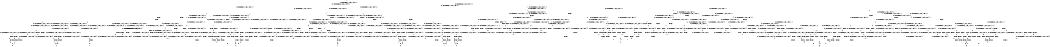 digraph BCG {
size = "7, 10.5";
center = TRUE;
node [shape = circle];
0 [peripheries = 2];
0 -> 1 [label = "EX !0 !ATOMIC_EXCH_BRANCH (1, +0, TRUE, +0, 1, TRUE) !{0, 1, 2}"];
0 -> 2 [label = "EX !2 !ATOMIC_EXCH_BRANCH (1, +1, TRUE, +1, 1, FALSE) !{0, 1, 2}"];
0 -> 3 [label = "EX !1 !ATOMIC_EXCH_BRANCH (1, +1, TRUE, +1, 1, FALSE) !{0, 1, 2}"];
0 -> 4 [label = "EX !0 !ATOMIC_EXCH_BRANCH (1, +0, TRUE, +0, 1, TRUE) !{0, 1, 2}"];
1 -> 1 [label = "EX !0 !ATOMIC_EXCH_BRANCH (1, +0, TRUE, +0, 1, TRUE) !{0, 1, 2}"];
1 -> 5 [label = "EX !2 !ATOMIC_EXCH_BRANCH (1, +1, TRUE, +1, 1, FALSE) !{0, 1, 2}"];
1 -> 6 [label = "EX !1 !ATOMIC_EXCH_BRANCH (1, +1, TRUE, +1, 1, FALSE) !{0, 1, 2}"];
1 -> 4 [label = "EX !0 !ATOMIC_EXCH_BRANCH (1, +0, TRUE, +0, 1, TRUE) !{0, 1, 2}"];
2 -> 7 [label = "EX !0 !ATOMIC_EXCH_BRANCH (1, +0, TRUE, +0, 1, FALSE) !{0, 1, 2}"];
2 -> 8 [label = "EX !1 !ATOMIC_EXCH_BRANCH (1, +1, TRUE, +1, 1, TRUE) !{0, 1, 2}"];
2 -> 9 [label = "TERMINATE !2"];
2 -> 10 [label = "EX !0 !ATOMIC_EXCH_BRANCH (1, +0, TRUE, +0, 1, FALSE) !{0, 1, 2}"];
3 -> 11 [label = "EX !0 !ATOMIC_EXCH_BRANCH (1, +0, TRUE, +0, 1, FALSE) !{0, 1, 2}"];
3 -> 12 [label = "EX !2 !ATOMIC_EXCH_BRANCH (1, +1, TRUE, +1, 1, TRUE) !{0, 1, 2}"];
3 -> 13 [label = "TERMINATE !1"];
3 -> 14 [label = "EX !0 !ATOMIC_EXCH_BRANCH (1, +0, TRUE, +0, 1, FALSE) !{0, 1, 2}"];
4 -> 15 [label = "EX !1 !ATOMIC_EXCH_BRANCH (1, +1, TRUE, +1, 1, FALSE) !{0, 1, 2}"];
4 -> 4 [label = "EX !0 !ATOMIC_EXCH_BRANCH (1, +0, TRUE, +0, 1, TRUE) !{0, 1, 2}"];
4 -> 16 [label = "EX !2 !ATOMIC_EXCH_BRANCH (1, +1, TRUE, +1, 1, FALSE) !{0, 1, 2}"];
4 -> 17 [label = "EX !1 !ATOMIC_EXCH_BRANCH (1, +1, TRUE, +1, 1, FALSE) !{0, 1, 2}"];
5 -> 7 [label = "EX !0 !ATOMIC_EXCH_BRANCH (1, +0, TRUE, +0, 1, FALSE) !{0, 1, 2}"];
5 -> 18 [label = "EX !1 !ATOMIC_EXCH_BRANCH (1, +1, TRUE, +1, 1, TRUE) !{0, 1, 2}"];
5 -> 19 [label = "TERMINATE !2"];
5 -> 10 [label = "EX !0 !ATOMIC_EXCH_BRANCH (1, +0, TRUE, +0, 1, FALSE) !{0, 1, 2}"];
6 -> 11 [label = "EX !0 !ATOMIC_EXCH_BRANCH (1, +0, TRUE, +0, 1, FALSE) !{0, 1, 2}"];
6 -> 20 [label = "EX !2 !ATOMIC_EXCH_BRANCH (1, +1, TRUE, +1, 1, TRUE) !{0, 1, 2}"];
6 -> 21 [label = "TERMINATE !1"];
6 -> 14 [label = "EX !0 !ATOMIC_EXCH_BRANCH (1, +0, TRUE, +0, 1, FALSE) !{0, 1, 2}"];
7 -> 22 [label = "EX !1 !ATOMIC_EXCH_BRANCH (1, +1, TRUE, +1, 1, FALSE) !{0, 1, 2}"];
7 -> 23 [label = "TERMINATE !0"];
7 -> 24 [label = "TERMINATE !2"];
8 -> 8 [label = "EX !1 !ATOMIC_EXCH_BRANCH (1, +1, TRUE, +1, 1, TRUE) !{0, 1, 2}"];
8 -> 25 [label = "EX !0 !ATOMIC_EXCH_BRANCH (1, +0, TRUE, +0, 1, FALSE) !{0, 1, 2}"];
8 -> 26 [label = "TERMINATE !2"];
8 -> 27 [label = "EX !0 !ATOMIC_EXCH_BRANCH (1, +0, TRUE, +0, 1, FALSE) !{0, 1, 2}"];
9 -> 28 [label = "EX !0 !ATOMIC_EXCH_BRANCH (1, +0, TRUE, +0, 1, FALSE) !{0, 1}"];
9 -> 29 [label = "EX !1 !ATOMIC_EXCH_BRANCH (1, +1, TRUE, +1, 1, TRUE) !{0, 1}"];
9 -> 30 [label = "EX !0 !ATOMIC_EXCH_BRANCH (1, +0, TRUE, +0, 1, FALSE) !{0, 1}"];
10 -> 31 [label = "EX !1 !ATOMIC_EXCH_BRANCH (1, +1, TRUE, +1, 1, FALSE) !{0, 1, 2}"];
10 -> 32 [label = "EX !1 !ATOMIC_EXCH_BRANCH (1, +1, TRUE, +1, 1, FALSE) !{0, 1, 2}"];
10 -> 33 [label = "TERMINATE !0"];
10 -> 34 [label = "TERMINATE !2"];
11 -> 22 [label = "EX !2 !ATOMIC_EXCH_BRANCH (1, +1, TRUE, +1, 1, FALSE) !{0, 1, 2}"];
11 -> 35 [label = "TERMINATE !0"];
11 -> 36 [label = "TERMINATE !1"];
12 -> 12 [label = "EX !2 !ATOMIC_EXCH_BRANCH (1, +1, TRUE, +1, 1, TRUE) !{0, 1, 2}"];
12 -> 37 [label = "EX !0 !ATOMIC_EXCH_BRANCH (1, +0, TRUE, +0, 1, FALSE) !{0, 1, 2}"];
12 -> 38 [label = "TERMINATE !1"];
12 -> 39 [label = "EX !0 !ATOMIC_EXCH_BRANCH (1, +0, TRUE, +0, 1, FALSE) !{0, 1, 2}"];
13 -> 40 [label = "EX !0 !ATOMIC_EXCH_BRANCH (1, +0, TRUE, +0, 1, FALSE) !{0, 2}"];
13 -> 41 [label = "EX !2 !ATOMIC_EXCH_BRANCH (1, +1, TRUE, +1, 1, TRUE) !{0, 2}"];
13 -> 42 [label = "EX !0 !ATOMIC_EXCH_BRANCH (1, +0, TRUE, +0, 1, FALSE) !{0, 2}"];
14 -> 32 [label = "EX !2 !ATOMIC_EXCH_BRANCH (1, +1, TRUE, +1, 1, FALSE) !{0, 1, 2}"];
14 -> 43 [label = "TERMINATE !0"];
14 -> 44 [label = "TERMINATE !1"];
15 -> 45 [label = "EX !2 !ATOMIC_EXCH_BRANCH (1, +1, TRUE, +1, 1, TRUE) !{0, 1, 2}"];
15 -> 46 [label = "EX !0 !ATOMIC_EXCH_BRANCH (1, +0, TRUE, +0, 1, FALSE) !{0, 1, 2}"];
15 -> 47 [label = "EX !2 !ATOMIC_EXCH_BRANCH (1, +1, TRUE, +1, 1, TRUE) !{0, 1, 2}"];
15 -> 48 [label = "TERMINATE !1"];
16 -> 49 [label = "EX !1 !ATOMIC_EXCH_BRANCH (1, +1, TRUE, +1, 1, TRUE) !{0, 1, 2}"];
16 -> 10 [label = "EX !0 !ATOMIC_EXCH_BRANCH (1, +0, TRUE, +0, 1, FALSE) !{0, 1, 2}"];
16 -> 50 [label = "EX !1 !ATOMIC_EXCH_BRANCH (1, +1, TRUE, +1, 1, TRUE) !{0, 1, 2}"];
16 -> 51 [label = "TERMINATE !2"];
17 -> 14 [label = "EX !0 !ATOMIC_EXCH_BRANCH (1, +0, TRUE, +0, 1, FALSE) !{0, 1, 2}"];
17 -> 52 [label = "EX !2 !ATOMIC_EXCH_BRANCH (1, +1, TRUE, +1, 1, TRUE) !{0, 1, 2}"];
17 -> 53 [label = "TERMINATE !1"];
18 -> 25 [label = "EX !0 !ATOMIC_EXCH_BRANCH (1, +0, TRUE, +0, 1, FALSE) !{0, 1, 2}"];
18 -> 18 [label = "EX !1 !ATOMIC_EXCH_BRANCH (1, +1, TRUE, +1, 1, TRUE) !{0, 1, 2}"];
18 -> 54 [label = "TERMINATE !2"];
18 -> 27 [label = "EX !0 !ATOMIC_EXCH_BRANCH (1, +0, TRUE, +0, 1, FALSE) !{0, 1, 2}"];
19 -> 28 [label = "EX !0 !ATOMIC_EXCH_BRANCH (1, +0, TRUE, +0, 1, FALSE) !{0, 1}"];
19 -> 55 [label = "EX !1 !ATOMIC_EXCH_BRANCH (1, +1, TRUE, +1, 1, TRUE) !{0, 1}"];
19 -> 30 [label = "EX !0 !ATOMIC_EXCH_BRANCH (1, +0, TRUE, +0, 1, FALSE) !{0, 1}"];
20 -> 37 [label = "EX !0 !ATOMIC_EXCH_BRANCH (1, +0, TRUE, +0, 1, FALSE) !{0, 1, 2}"];
20 -> 20 [label = "EX !2 !ATOMIC_EXCH_BRANCH (1, +1, TRUE, +1, 1, TRUE) !{0, 1, 2}"];
20 -> 56 [label = "TERMINATE !1"];
20 -> 39 [label = "EX !0 !ATOMIC_EXCH_BRANCH (1, +0, TRUE, +0, 1, FALSE) !{0, 1, 2}"];
21 -> 40 [label = "EX !0 !ATOMIC_EXCH_BRANCH (1, +0, TRUE, +0, 1, FALSE) !{0, 2}"];
21 -> 57 [label = "EX !2 !ATOMIC_EXCH_BRANCH (1, +1, TRUE, +1, 1, TRUE) !{0, 2}"];
21 -> 42 [label = "EX !0 !ATOMIC_EXCH_BRANCH (1, +0, TRUE, +0, 1, FALSE) !{0, 2}"];
22 -> 58 [label = "TERMINATE !0"];
22 -> 59 [label = "TERMINATE !2"];
22 -> 60 [label = "TERMINATE !1"];
23 -> 61 [label = "EX !1 !ATOMIC_EXCH_BRANCH (1, +1, TRUE, +1, 1, FALSE) !{1, 2}"];
23 -> 62 [label = "TERMINATE !2"];
23 -> 63 [label = "EX !1 !ATOMIC_EXCH_BRANCH (1, +1, TRUE, +1, 1, FALSE) !{1, 2}"];
24 -> 64 [label = "EX !1 !ATOMIC_EXCH_BRANCH (1, +1, TRUE, +1, 1, FALSE) !{0, 1}"];
24 -> 65 [label = "TERMINATE !0"];
25 -> 22 [label = "EX !1 !ATOMIC_EXCH_BRANCH (1, +1, TRUE, +1, 1, FALSE) !{0, 1, 2}"];
25 -> 66 [label = "TERMINATE !0"];
25 -> 67 [label = "TERMINATE !2"];
26 -> 29 [label = "EX !1 !ATOMIC_EXCH_BRANCH (1, +1, TRUE, +1, 1, TRUE) !{0, 1}"];
26 -> 68 [label = "EX !0 !ATOMIC_EXCH_BRANCH (1, +0, TRUE, +0, 1, FALSE) !{0, 1}"];
26 -> 69 [label = "EX !0 !ATOMIC_EXCH_BRANCH (1, +0, TRUE, +0, 1, FALSE) !{0, 1}"];
27 -> 31 [label = "EX !1 !ATOMIC_EXCH_BRANCH (1, +1, TRUE, +1, 1, FALSE) !{0, 1, 2}"];
27 -> 32 [label = "EX !1 !ATOMIC_EXCH_BRANCH (1, +1, TRUE, +1, 1, FALSE) !{0, 1, 2}"];
27 -> 70 [label = "TERMINATE !0"];
27 -> 71 [label = "TERMINATE !2"];
28 -> 64 [label = "EX !1 !ATOMIC_EXCH_BRANCH (1, +1, TRUE, +1, 1, FALSE) !{0, 1}"];
28 -> 65 [label = "TERMINATE !0"];
29 -> 29 [label = "EX !1 !ATOMIC_EXCH_BRANCH (1, +1, TRUE, +1, 1, TRUE) !{0, 1}"];
29 -> 68 [label = "EX !0 !ATOMIC_EXCH_BRANCH (1, +0, TRUE, +0, 1, FALSE) !{0, 1}"];
29 -> 69 [label = "EX !0 !ATOMIC_EXCH_BRANCH (1, +0, TRUE, +0, 1, FALSE) !{0, 1}"];
30 -> 72 [label = "EX !1 !ATOMIC_EXCH_BRANCH (1, +1, TRUE, +1, 1, FALSE) !{0, 1}"];
30 -> 73 [label = "EX !1 !ATOMIC_EXCH_BRANCH (1, +1, TRUE, +1, 1, FALSE) !{0, 1}"];
30 -> 74 [label = "TERMINATE !0"];
31 -> 75 [label = "TERMINATE !0"];
31 -> 76 [label = "TERMINATE !2"];
31 -> 77 [label = "TERMINATE !1"];
32 -> 78 [label = "TERMINATE !0"];
32 -> 79 [label = "TERMINATE !2"];
32 -> 80 [label = "TERMINATE !1"];
33 -> 81 [label = "EX !1 !ATOMIC_EXCH_BRANCH (1, +1, TRUE, +1, 1, FALSE) !{1, 2}"];
33 -> 82 [label = "TERMINATE !2"];
34 -> 83 [label = "EX !1 !ATOMIC_EXCH_BRANCH (1, +1, TRUE, +1, 1, FALSE) !{0, 1}"];
34 -> 84 [label = "TERMINATE !0"];
35 -> 61 [label = "EX !2 !ATOMIC_EXCH_BRANCH (1, +1, TRUE, +1, 1, FALSE) !{1, 2}"];
35 -> 85 [label = "TERMINATE !1"];
36 -> 86 [label = "EX !2 !ATOMIC_EXCH_BRANCH (1, +1, TRUE, +1, 1, FALSE) !{0, 2}"];
36 -> 87 [label = "TERMINATE !0"];
37 -> 22 [label = "EX !2 !ATOMIC_EXCH_BRANCH (1, +1, TRUE, +1, 1, FALSE) !{0, 1, 2}"];
37 -> 88 [label = "TERMINATE !0"];
37 -> 89 [label = "TERMINATE !1"];
38 -> 41 [label = "EX !2 !ATOMIC_EXCH_BRANCH (1, +1, TRUE, +1, 1, TRUE) !{0, 2}"];
38 -> 90 [label = "EX !0 !ATOMIC_EXCH_BRANCH (1, +0, TRUE, +0, 1, FALSE) !{0, 2}"];
38 -> 91 [label = "EX !0 !ATOMIC_EXCH_BRANCH (1, +0, TRUE, +0, 1, FALSE) !{0, 2}"];
39 -> 32 [label = "EX !2 !ATOMIC_EXCH_BRANCH (1, +1, TRUE, +1, 1, FALSE) !{0, 1, 2}"];
39 -> 92 [label = "TERMINATE !0"];
39 -> 93 [label = "TERMINATE !1"];
40 -> 86 [label = "EX !2 !ATOMIC_EXCH_BRANCH (1, +1, TRUE, +1, 1, FALSE) !{0, 2}"];
40 -> 87 [label = "TERMINATE !0"];
41 -> 41 [label = "EX !2 !ATOMIC_EXCH_BRANCH (1, +1, TRUE, +1, 1, TRUE) !{0, 2}"];
41 -> 90 [label = "EX !0 !ATOMIC_EXCH_BRANCH (1, +0, TRUE, +0, 1, FALSE) !{0, 2}"];
41 -> 91 [label = "EX !0 !ATOMIC_EXCH_BRANCH (1, +0, TRUE, +0, 1, FALSE) !{0, 2}"];
42 -> 94 [label = "EX !2 !ATOMIC_EXCH_BRANCH (1, +1, TRUE, +1, 1, FALSE) !{0, 2}"];
42 -> 95 [label = "EX !2 !ATOMIC_EXCH_BRANCH (1, +1, TRUE, +1, 1, FALSE) !{0, 2}"];
42 -> 96 [label = "TERMINATE !0"];
43 -> 81 [label = "EX !2 !ATOMIC_EXCH_BRANCH (1, +1, TRUE, +1, 1, FALSE) !{1, 2}"];
43 -> 97 [label = "TERMINATE !1"];
44 -> 98 [label = "EX !2 !ATOMIC_EXCH_BRANCH (1, +1, TRUE, +1, 1, FALSE) !{0, 2}"];
44 -> 99 [label = "TERMINATE !0"];
45 -> 100 [label = "EX !0 !ATOMIC_EXCH_BRANCH (1, +0, TRUE, +0, 1, FALSE) !{0, 1, 2}"];
45 -> 45 [label = "EX !2 !ATOMIC_EXCH_BRANCH (1, +1, TRUE, +1, 1, TRUE) !{0, 1, 2}"];
45 -> 101 [label = "TERMINATE !1"];
45 -> 39 [label = "EX !0 !ATOMIC_EXCH_BRANCH (1, +0, TRUE, +0, 1, FALSE) !{0, 1, 2}"];
46 -> 102 [label = "EX !2 !ATOMIC_EXCH_BRANCH (1, +1, TRUE, +1, 1, FALSE) !{0, 1, 2}"];
46 -> 31 [label = "EX !2 !ATOMIC_EXCH_BRANCH (1, +1, TRUE, +1, 1, FALSE) !{0, 1, 2}"];
46 -> 103 [label = "TERMINATE !0"];
46 -> 104 [label = "TERMINATE !1"];
47 -> 45 [label = "EX !2 !ATOMIC_EXCH_BRANCH (1, +1, TRUE, +1, 1, TRUE) !{0, 1, 2}"];
47 -> 105 [label = "EX !0 !ATOMIC_EXCH_BRANCH (1, +0, TRUE, +0, 1, FALSE) !{0, 1, 2}"];
47 -> 47 [label = "EX !2 !ATOMIC_EXCH_BRANCH (1, +1, TRUE, +1, 1, TRUE) !{0, 1, 2}"];
47 -> 106 [label = "TERMINATE !1"];
48 -> 107 [label = "EX !0 !ATOMIC_EXCH_BRANCH (1, +0, TRUE, +0, 1, FALSE) !{0, 2}"];
48 -> 108 [label = "EX !2 !ATOMIC_EXCH_BRANCH (1, +1, TRUE, +1, 1, TRUE) !{0, 2}"];
49 -> 109 [label = "EX !0 !ATOMIC_EXCH_BRANCH (1, +0, TRUE, +0, 1, FALSE) !{0, 1, 2}"];
49 -> 49 [label = "EX !1 !ATOMIC_EXCH_BRANCH (1, +1, TRUE, +1, 1, TRUE) !{0, 1, 2}"];
49 -> 110 [label = "TERMINATE !2"];
50 -> 49 [label = "EX !1 !ATOMIC_EXCH_BRANCH (1, +1, TRUE, +1, 1, TRUE) !{0, 1, 2}"];
50 -> 27 [label = "EX !0 !ATOMIC_EXCH_BRANCH (1, +0, TRUE, +0, 1, FALSE) !{0, 1, 2}"];
50 -> 50 [label = "EX !1 !ATOMIC_EXCH_BRANCH (1, +1, TRUE, +1, 1, TRUE) !{0, 1, 2}"];
50 -> 111 [label = "TERMINATE !2"];
51 -> 112 [label = "EX !0 !ATOMIC_EXCH_BRANCH (1, +0, TRUE, +0, 1, FALSE) !{0, 1}"];
51 -> 113 [label = "EX !1 !ATOMIC_EXCH_BRANCH (1, +1, TRUE, +1, 1, TRUE) !{0, 1}"];
52 -> 39 [label = "EX !0 !ATOMIC_EXCH_BRANCH (1, +0, TRUE, +0, 1, FALSE) !{0, 1, 2}"];
52 -> 52 [label = "EX !2 !ATOMIC_EXCH_BRANCH (1, +1, TRUE, +1, 1, TRUE) !{0, 1, 2}"];
52 -> 114 [label = "TERMINATE !1"];
53 -> 115 [label = "EX !0 !ATOMIC_EXCH_BRANCH (1, +0, TRUE, +0, 1, FALSE) !{0, 2}"];
53 -> 116 [label = "EX !2 !ATOMIC_EXCH_BRANCH (1, +1, TRUE, +1, 1, TRUE) !{0, 2}"];
54 -> 68 [label = "EX !0 !ATOMIC_EXCH_BRANCH (1, +0, TRUE, +0, 1, FALSE) !{0, 1}"];
54 -> 55 [label = "EX !1 !ATOMIC_EXCH_BRANCH (1, +1, TRUE, +1, 1, TRUE) !{0, 1}"];
54 -> 69 [label = "EX !0 !ATOMIC_EXCH_BRANCH (1, +0, TRUE, +0, 1, FALSE) !{0, 1}"];
55 -> 68 [label = "EX !0 !ATOMIC_EXCH_BRANCH (1, +0, TRUE, +0, 1, FALSE) !{0, 1}"];
55 -> 55 [label = "EX !1 !ATOMIC_EXCH_BRANCH (1, +1, TRUE, +1, 1, TRUE) !{0, 1}"];
55 -> 69 [label = "EX !0 !ATOMIC_EXCH_BRANCH (1, +0, TRUE, +0, 1, FALSE) !{0, 1}"];
56 -> 90 [label = "EX !0 !ATOMIC_EXCH_BRANCH (1, +0, TRUE, +0, 1, FALSE) !{0, 2}"];
56 -> 57 [label = "EX !2 !ATOMIC_EXCH_BRANCH (1, +1, TRUE, +1, 1, TRUE) !{0, 2}"];
56 -> 91 [label = "EX !0 !ATOMIC_EXCH_BRANCH (1, +0, TRUE, +0, 1, FALSE) !{0, 2}"];
57 -> 90 [label = "EX !0 !ATOMIC_EXCH_BRANCH (1, +0, TRUE, +0, 1, FALSE) !{0, 2}"];
57 -> 57 [label = "EX !2 !ATOMIC_EXCH_BRANCH (1, +1, TRUE, +1, 1, TRUE) !{0, 2}"];
57 -> 91 [label = "EX !0 !ATOMIC_EXCH_BRANCH (1, +0, TRUE, +0, 1, FALSE) !{0, 2}"];
58 -> 117 [label = "TERMINATE !2"];
58 -> 118 [label = "TERMINATE !1"];
59 -> 119 [label = "TERMINATE !0"];
59 -> 120 [label = "TERMINATE !1"];
60 -> 121 [label = "TERMINATE !0"];
60 -> 122 [label = "TERMINATE !2"];
61 -> 117 [label = "TERMINATE !2"];
61 -> 118 [label = "TERMINATE !1"];
62 -> 123 [label = "EX !1 !ATOMIC_EXCH_BRANCH (1, +1, TRUE, +1, 1, FALSE) !{1}"];
62 -> 124 [label = "EX !1 !ATOMIC_EXCH_BRANCH (1, +1, TRUE, +1, 1, FALSE) !{1}"];
63 -> 125 [label = "TERMINATE !2"];
63 -> 126 [label = "TERMINATE !1"];
64 -> 119 [label = "TERMINATE !0"];
64 -> 120 [label = "TERMINATE !1"];
65 -> 123 [label = "EX !1 !ATOMIC_EXCH_BRANCH (1, +1, TRUE, +1, 1, FALSE) !{1}"];
65 -> 124 [label = "EX !1 !ATOMIC_EXCH_BRANCH (1, +1, TRUE, +1, 1, FALSE) !{1}"];
66 -> 61 [label = "EX !1 !ATOMIC_EXCH_BRANCH (1, +1, TRUE, +1, 1, FALSE) !{1, 2}"];
66 -> 127 [label = "TERMINATE !2"];
66 -> 63 [label = "EX !1 !ATOMIC_EXCH_BRANCH (1, +1, TRUE, +1, 1, FALSE) !{1, 2}"];
67 -> 64 [label = "EX !1 !ATOMIC_EXCH_BRANCH (1, +1, TRUE, +1, 1, FALSE) !{0, 1}"];
67 -> 128 [label = "TERMINATE !0"];
68 -> 64 [label = "EX !1 !ATOMIC_EXCH_BRANCH (1, +1, TRUE, +1, 1, FALSE) !{0, 1}"];
68 -> 128 [label = "TERMINATE !0"];
69 -> 72 [label = "EX !1 !ATOMIC_EXCH_BRANCH (1, +1, TRUE, +1, 1, FALSE) !{0, 1}"];
69 -> 73 [label = "EX !1 !ATOMIC_EXCH_BRANCH (1, +1, TRUE, +1, 1, FALSE) !{0, 1}"];
69 -> 129 [label = "TERMINATE !0"];
70 -> 81 [label = "EX !1 !ATOMIC_EXCH_BRANCH (1, +1, TRUE, +1, 1, FALSE) !{1, 2}"];
70 -> 130 [label = "TERMINATE !2"];
71 -> 83 [label = "EX !1 !ATOMIC_EXCH_BRANCH (1, +1, TRUE, +1, 1, FALSE) !{0, 1}"];
71 -> 131 [label = "TERMINATE !0"];
72 -> 132 [label = "TERMINATE !0"];
72 -> 133 [label = "TERMINATE !1"];
73 -> 134 [label = "TERMINATE !0"];
73 -> 135 [label = "TERMINATE !1"];
74 -> 136 [label = "EX !1 !ATOMIC_EXCH_BRANCH (1, +1, TRUE, +1, 1, FALSE) !{1}"];
75 -> 137 [label = "TERMINATE !2"];
75 -> 138 [label = "TERMINATE !1"];
76 -> 139 [label = "TERMINATE !0"];
76 -> 140 [label = "TERMINATE !1"];
77 -> 141 [label = "TERMINATE !0"];
77 -> 142 [label = "TERMINATE !2"];
78 -> 143 [label = "TERMINATE !2"];
78 -> 144 [label = "TERMINATE !1"];
79 -> 145 [label = "TERMINATE !0"];
79 -> 146 [label = "TERMINATE !1"];
80 -> 147 [label = "TERMINATE !0"];
80 -> 148 [label = "TERMINATE !2"];
81 -> 143 [label = "TERMINATE !2"];
81 -> 144 [label = "TERMINATE !1"];
82 -> 149 [label = "EX !1 !ATOMIC_EXCH_BRANCH (1, +1, TRUE, +1, 1, FALSE) !{1}"];
83 -> 145 [label = "TERMINATE !0"];
83 -> 146 [label = "TERMINATE !1"];
84 -> 149 [label = "EX !1 !ATOMIC_EXCH_BRANCH (1, +1, TRUE, +1, 1, FALSE) !{1}"];
85 -> 150 [label = "EX !2 !ATOMIC_EXCH_BRANCH (1, +1, TRUE, +1, 1, FALSE) !{2}"];
85 -> 151 [label = "EX !2 !ATOMIC_EXCH_BRANCH (1, +1, TRUE, +1, 1, FALSE) !{2}"];
86 -> 121 [label = "TERMINATE !0"];
86 -> 122 [label = "TERMINATE !2"];
87 -> 150 [label = "EX !2 !ATOMIC_EXCH_BRANCH (1, +1, TRUE, +1, 1, FALSE) !{2}"];
87 -> 151 [label = "EX !2 !ATOMIC_EXCH_BRANCH (1, +1, TRUE, +1, 1, FALSE) !{2}"];
88 -> 61 [label = "EX !2 !ATOMIC_EXCH_BRANCH (1, +1, TRUE, +1, 1, FALSE) !{1, 2}"];
88 -> 152 [label = "TERMINATE !1"];
89 -> 86 [label = "EX !2 !ATOMIC_EXCH_BRANCH (1, +1, TRUE, +1, 1, FALSE) !{0, 2}"];
89 -> 153 [label = "TERMINATE !0"];
90 -> 86 [label = "EX !2 !ATOMIC_EXCH_BRANCH (1, +1, TRUE, +1, 1, FALSE) !{0, 2}"];
90 -> 153 [label = "TERMINATE !0"];
91 -> 94 [label = "EX !2 !ATOMIC_EXCH_BRANCH (1, +1, TRUE, +1, 1, FALSE) !{0, 2}"];
91 -> 95 [label = "EX !2 !ATOMIC_EXCH_BRANCH (1, +1, TRUE, +1, 1, FALSE) !{0, 2}"];
91 -> 154 [label = "TERMINATE !0"];
92 -> 81 [label = "EX !2 !ATOMIC_EXCH_BRANCH (1, +1, TRUE, +1, 1, FALSE) !{1, 2}"];
92 -> 155 [label = "TERMINATE !1"];
93 -> 98 [label = "EX !2 !ATOMIC_EXCH_BRANCH (1, +1, TRUE, +1, 1, FALSE) !{0, 2}"];
93 -> 156 [label = "TERMINATE !0"];
94 -> 157 [label = "TERMINATE !0"];
94 -> 158 [label = "TERMINATE !2"];
95 -> 159 [label = "TERMINATE !0"];
95 -> 160 [label = "TERMINATE !2"];
96 -> 161 [label = "EX !2 !ATOMIC_EXCH_BRANCH (1, +1, TRUE, +1, 1, FALSE) !{2}"];
97 -> 162 [label = "EX !2 !ATOMIC_EXCH_BRANCH (1, +1, TRUE, +1, 1, FALSE) !{2}"];
98 -> 147 [label = "TERMINATE !0"];
98 -> 148 [label = "TERMINATE !2"];
99 -> 162 [label = "EX !2 !ATOMIC_EXCH_BRANCH (1, +1, TRUE, +1, 1, FALSE) !{2}"];
100 -> 102 [label = "EX !2 !ATOMIC_EXCH_BRANCH (1, +1, TRUE, +1, 1, FALSE) !{0, 1, 2}"];
100 -> 163 [label = "TERMINATE !0"];
100 -> 164 [label = "TERMINATE !1"];
101 -> 165 [label = "EX !0 !ATOMIC_EXCH_BRANCH (1, +0, TRUE, +0, 1, FALSE) !{0, 2}"];
101 -> 166 [label = "EX !2 !ATOMIC_EXCH_BRANCH (1, +1, TRUE, +1, 1, TRUE) !{0, 2}"];
102 -> 167 [label = "TERMINATE !0"];
102 -> 168 [label = "TERMINATE !2"];
102 -> 169 [label = "TERMINATE !1"];
103 -> 170 [label = "EX !2 !ATOMIC_EXCH_BRANCH (1, +1, TRUE, +1, 1, FALSE) !{1, 2}"];
103 -> 171 [label = "TERMINATE !1"];
104 -> 172 [label = "EX !2 !ATOMIC_EXCH_BRANCH (1, +1, TRUE, +1, 1, FALSE) !{0, 2}"];
104 -> 173 [label = "TERMINATE !0"];
105 -> 102 [label = "EX !2 !ATOMIC_EXCH_BRANCH (1, +1, TRUE, +1, 1, FALSE) !{0, 1, 2}"];
105 -> 31 [label = "EX !2 !ATOMIC_EXCH_BRANCH (1, +1, TRUE, +1, 1, FALSE) !{0, 1, 2}"];
105 -> 174 [label = "TERMINATE !0"];
105 -> 175 [label = "TERMINATE !1"];
106 -> 176 [label = "EX !0 !ATOMIC_EXCH_BRANCH (1, +0, TRUE, +0, 1, FALSE) !{0, 2}"];
106 -> 108 [label = "EX !2 !ATOMIC_EXCH_BRANCH (1, +1, TRUE, +1, 1, TRUE) !{0, 2}"];
107 -> 172 [label = "EX !2 !ATOMIC_EXCH_BRANCH (1, +1, TRUE, +1, 1, FALSE) !{0, 2}"];
107 -> 173 [label = "TERMINATE !0"];
108 -> 176 [label = "EX !0 !ATOMIC_EXCH_BRANCH (1, +0, TRUE, +0, 1, FALSE) !{0, 2}"];
108 -> 108 [label = "EX !2 !ATOMIC_EXCH_BRANCH (1, +1, TRUE, +1, 1, TRUE) !{0, 2}"];
109 -> 31 [label = "EX !1 !ATOMIC_EXCH_BRANCH (1, +1, TRUE, +1, 1, FALSE) !{0, 1, 2}"];
109 -> 177 [label = "TERMINATE !0"];
109 -> 178 [label = "TERMINATE !2"];
110 -> 179 [label = "EX !0 !ATOMIC_EXCH_BRANCH (1, +0, TRUE, +0, 1, FALSE) !{0, 1}"];
110 -> 180 [label = "EX !1 !ATOMIC_EXCH_BRANCH (1, +1, TRUE, +1, 1, TRUE) !{0, 1}"];
111 -> 181 [label = "EX !0 !ATOMIC_EXCH_BRANCH (1, +0, TRUE, +0, 1, FALSE) !{0, 1}"];
111 -> 113 [label = "EX !1 !ATOMIC_EXCH_BRANCH (1, +1, TRUE, +1, 1, TRUE) !{0, 1}"];
112 -> 83 [label = "EX !1 !ATOMIC_EXCH_BRANCH (1, +1, TRUE, +1, 1, FALSE) !{0, 1}"];
112 -> 84 [label = "TERMINATE !0"];
113 -> 181 [label = "EX !0 !ATOMIC_EXCH_BRANCH (1, +0, TRUE, +0, 1, FALSE) !{0, 1}"];
113 -> 113 [label = "EX !1 !ATOMIC_EXCH_BRANCH (1, +1, TRUE, +1, 1, TRUE) !{0, 1}"];
114 -> 182 [label = "EX !0 !ATOMIC_EXCH_BRANCH (1, +0, TRUE, +0, 1, FALSE) !{0, 2}"];
114 -> 116 [label = "EX !2 !ATOMIC_EXCH_BRANCH (1, +1, TRUE, +1, 1, TRUE) !{0, 2}"];
115 -> 98 [label = "EX !2 !ATOMIC_EXCH_BRANCH (1, +1, TRUE, +1, 1, FALSE) !{0, 2}"];
115 -> 99 [label = "TERMINATE !0"];
116 -> 182 [label = "EX !0 !ATOMIC_EXCH_BRANCH (1, +0, TRUE, +0, 1, FALSE) !{0, 2}"];
116 -> 116 [label = "EX !2 !ATOMIC_EXCH_BRANCH (1, +1, TRUE, +1, 1, TRUE) !{0, 2}"];
117 -> 183 [label = "TERMINATE !1"];
118 -> 184 [label = "TERMINATE !2"];
119 -> 183 [label = "TERMINATE !1"];
120 -> 185 [label = "TERMINATE !0"];
121 -> 184 [label = "TERMINATE !2"];
122 -> 185 [label = "TERMINATE !0"];
123 -> 183 [label = "TERMINATE !1"];
124 -> 186 [label = "TERMINATE !1"];
125 -> 187 [label = "TERMINATE !1"];
126 -> 188 [label = "TERMINATE !2"];
127 -> 123 [label = "EX !1 !ATOMIC_EXCH_BRANCH (1, +1, TRUE, +1, 1, FALSE) !{1}"];
127 -> 124 [label = "EX !1 !ATOMIC_EXCH_BRANCH (1, +1, TRUE, +1, 1, FALSE) !{1}"];
128 -> 123 [label = "EX !1 !ATOMIC_EXCH_BRANCH (1, +1, TRUE, +1, 1, FALSE) !{1}"];
128 -> 124 [label = "EX !1 !ATOMIC_EXCH_BRANCH (1, +1, TRUE, +1, 1, FALSE) !{1}"];
129 -> 136 [label = "EX !1 !ATOMIC_EXCH_BRANCH (1, +1, TRUE, +1, 1, FALSE) !{1}"];
130 -> 149 [label = "EX !1 !ATOMIC_EXCH_BRANCH (1, +1, TRUE, +1, 1, FALSE) !{1}"];
131 -> 149 [label = "EX !1 !ATOMIC_EXCH_BRANCH (1, +1, TRUE, +1, 1, FALSE) !{1}"];
132 -> 189 [label = "TERMINATE !1"];
133 -> 190 [label = "TERMINATE !0"];
134 -> 191 [label = "TERMINATE !1"];
135 -> 192 [label = "TERMINATE !0"];
136 -> 191 [label = "TERMINATE !1"];
137 -> 193 [label = "TERMINATE !1"];
138 -> 194 [label = "TERMINATE !2"];
139 -> 193 [label = "TERMINATE !1"];
140 -> 195 [label = "TERMINATE !0"];
141 -> 194 [label = "TERMINATE !2"];
142 -> 195 [label = "TERMINATE !0"];
143 -> 196 [label = "TERMINATE !1"];
144 -> 197 [label = "TERMINATE !2"];
145 -> 196 [label = "TERMINATE !1"];
146 -> 198 [label = "TERMINATE !0"];
147 -> 197 [label = "TERMINATE !2"];
148 -> 198 [label = "TERMINATE !0"];
149 -> 196 [label = "TERMINATE !1"];
150 -> 184 [label = "TERMINATE !2"];
151 -> 199 [label = "TERMINATE !2"];
152 -> 150 [label = "EX !2 !ATOMIC_EXCH_BRANCH (1, +1, TRUE, +1, 1, FALSE) !{2}"];
152 -> 151 [label = "EX !2 !ATOMIC_EXCH_BRANCH (1, +1, TRUE, +1, 1, FALSE) !{2}"];
153 -> 150 [label = "EX !2 !ATOMIC_EXCH_BRANCH (1, +1, TRUE, +1, 1, FALSE) !{2}"];
153 -> 151 [label = "EX !2 !ATOMIC_EXCH_BRANCH (1, +1, TRUE, +1, 1, FALSE) !{2}"];
154 -> 161 [label = "EX !2 !ATOMIC_EXCH_BRANCH (1, +1, TRUE, +1, 1, FALSE) !{2}"];
155 -> 162 [label = "EX !2 !ATOMIC_EXCH_BRANCH (1, +1, TRUE, +1, 1, FALSE) !{2}"];
156 -> 162 [label = "EX !2 !ATOMIC_EXCH_BRANCH (1, +1, TRUE, +1, 1, FALSE) !{2}"];
157 -> 200 [label = "TERMINATE !2"];
158 -> 201 [label = "TERMINATE !0"];
159 -> 202 [label = "TERMINATE !2"];
160 -> 203 [label = "TERMINATE !0"];
161 -> 202 [label = "TERMINATE !2"];
162 -> 197 [label = "TERMINATE !2"];
163 -> 204 [label = "EX !2 !ATOMIC_EXCH_BRANCH (1, +1, TRUE, +1, 1, FALSE) !{1, 2}"];
163 -> 205 [label = "TERMINATE !1"];
164 -> 206 [label = "EX !2 !ATOMIC_EXCH_BRANCH (1, +1, TRUE, +1, 1, FALSE) !{0, 2}"];
164 -> 207 [label = "TERMINATE !0"];
165 -> 206 [label = "EX !2 !ATOMIC_EXCH_BRANCH (1, +1, TRUE, +1, 1, FALSE) !{0, 2}"];
165 -> 207 [label = "TERMINATE !0"];
166 -> 165 [label = "EX !0 !ATOMIC_EXCH_BRANCH (1, +0, TRUE, +0, 1, FALSE) !{0, 2}"];
166 -> 166 [label = "EX !2 !ATOMIC_EXCH_BRANCH (1, +1, TRUE, +1, 1, TRUE) !{0, 2}"];
167 -> 208 [label = "TERMINATE !2"];
167 -> 209 [label = "TERMINATE !1"];
168 -> 210 [label = "TERMINATE !0"];
168 -> 211 [label = "TERMINATE !1"];
169 -> 212 [label = "TERMINATE !0"];
169 -> 213 [label = "TERMINATE !2"];
170 -> 137 [label = "TERMINATE !2"];
170 -> 138 [label = "TERMINATE !1"];
171 -> 214 [label = "EX !2 !ATOMIC_EXCH_BRANCH (1, +1, TRUE, +1, 1, FALSE) !{2}"];
172 -> 141 [label = "TERMINATE !0"];
172 -> 142 [label = "TERMINATE !2"];
173 -> 214 [label = "EX !2 !ATOMIC_EXCH_BRANCH (1, +1, TRUE, +1, 1, FALSE) !{2}"];
174 -> 170 [label = "EX !2 !ATOMIC_EXCH_BRANCH (1, +1, TRUE, +1, 1, FALSE) !{1, 2}"];
174 -> 215 [label = "TERMINATE !1"];
175 -> 172 [label = "EX !2 !ATOMIC_EXCH_BRANCH (1, +1, TRUE, +1, 1, FALSE) !{0, 2}"];
175 -> 216 [label = "TERMINATE !0"];
176 -> 172 [label = "EX !2 !ATOMIC_EXCH_BRANCH (1, +1, TRUE, +1, 1, FALSE) !{0, 2}"];
176 -> 216 [label = "TERMINATE !0"];
177 -> 170 [label = "EX !1 !ATOMIC_EXCH_BRANCH (1, +1, TRUE, +1, 1, FALSE) !{1, 2}"];
177 -> 217 [label = "TERMINATE !2"];
178 -> 218 [label = "EX !1 !ATOMIC_EXCH_BRANCH (1, +1, TRUE, +1, 1, FALSE) !{0, 1}"];
178 -> 219 [label = "TERMINATE !0"];
179 -> 218 [label = "EX !1 !ATOMIC_EXCH_BRANCH (1, +1, TRUE, +1, 1, FALSE) !{0, 1}"];
179 -> 219 [label = "TERMINATE !0"];
180 -> 179 [label = "EX !0 !ATOMIC_EXCH_BRANCH (1, +0, TRUE, +0, 1, FALSE) !{0, 1}"];
180 -> 180 [label = "EX !1 !ATOMIC_EXCH_BRANCH (1, +1, TRUE, +1, 1, TRUE) !{0, 1}"];
181 -> 83 [label = "EX !1 !ATOMIC_EXCH_BRANCH (1, +1, TRUE, +1, 1, FALSE) !{0, 1}"];
181 -> 131 [label = "TERMINATE !0"];
182 -> 98 [label = "EX !2 !ATOMIC_EXCH_BRANCH (1, +1, TRUE, +1, 1, FALSE) !{0, 2}"];
182 -> 156 [label = "TERMINATE !0"];
183 -> 220 [label = "exit"];
184 -> 220 [label = "exit"];
185 -> 220 [label = "exit"];
186 -> 221 [label = "exit"];
187 -> 222 [label = "exit"];
188 -> 222 [label = "exit"];
189 -> 223 [label = "exit"];
190 -> 223 [label = "exit"];
191 -> 224 [label = "exit"];
192 -> 224 [label = "exit"];
193 -> 225 [label = "exit"];
194 -> 225 [label = "exit"];
195 -> 225 [label = "exit"];
196 -> 226 [label = "exit"];
197 -> 226 [label = "exit"];
198 -> 226 [label = "exit"];
199 -> 227 [label = "exit"];
200 -> 228 [label = "exit"];
201 -> 228 [label = "exit"];
202 -> 229 [label = "exit"];
203 -> 229 [label = "exit"];
204 -> 208 [label = "TERMINATE !2"];
204 -> 209 [label = "TERMINATE !1"];
205 -> 230 [label = "EX !2 !ATOMIC_EXCH_BRANCH (1, +1, TRUE, +1, 1, FALSE) !{2}"];
206 -> 212 [label = "TERMINATE !0"];
206 -> 213 [label = "TERMINATE !2"];
207 -> 230 [label = "EX !2 !ATOMIC_EXCH_BRANCH (1, +1, TRUE, +1, 1, FALSE) !{2}"];
208 -> 231 [label = "TERMINATE !1"];
209 -> 232 [label = "TERMINATE !2"];
210 -> 231 [label = "TERMINATE !1"];
211 -> 233 [label = "TERMINATE !0"];
212 -> 232 [label = "TERMINATE !2"];
213 -> 233 [label = "TERMINATE !0"];
214 -> 194 [label = "TERMINATE !2"];
215 -> 214 [label = "EX !2 !ATOMIC_EXCH_BRANCH (1, +1, TRUE, +1, 1, FALSE) !{2}"];
216 -> 214 [label = "EX !2 !ATOMIC_EXCH_BRANCH (1, +1, TRUE, +1, 1, FALSE) !{2}"];
217 -> 234 [label = "EX !1 !ATOMIC_EXCH_BRANCH (1, +1, TRUE, +1, 1, FALSE) !{1}"];
218 -> 139 [label = "TERMINATE !0"];
218 -> 140 [label = "TERMINATE !1"];
219 -> 234 [label = "EX !1 !ATOMIC_EXCH_BRANCH (1, +1, TRUE, +1, 1, FALSE) !{1}"];
230 -> 232 [label = "TERMINATE !2"];
231 -> 235 [label = "exit"];
232 -> 235 [label = "exit"];
233 -> 235 [label = "exit"];
234 -> 193 [label = "TERMINATE !1"];
}
